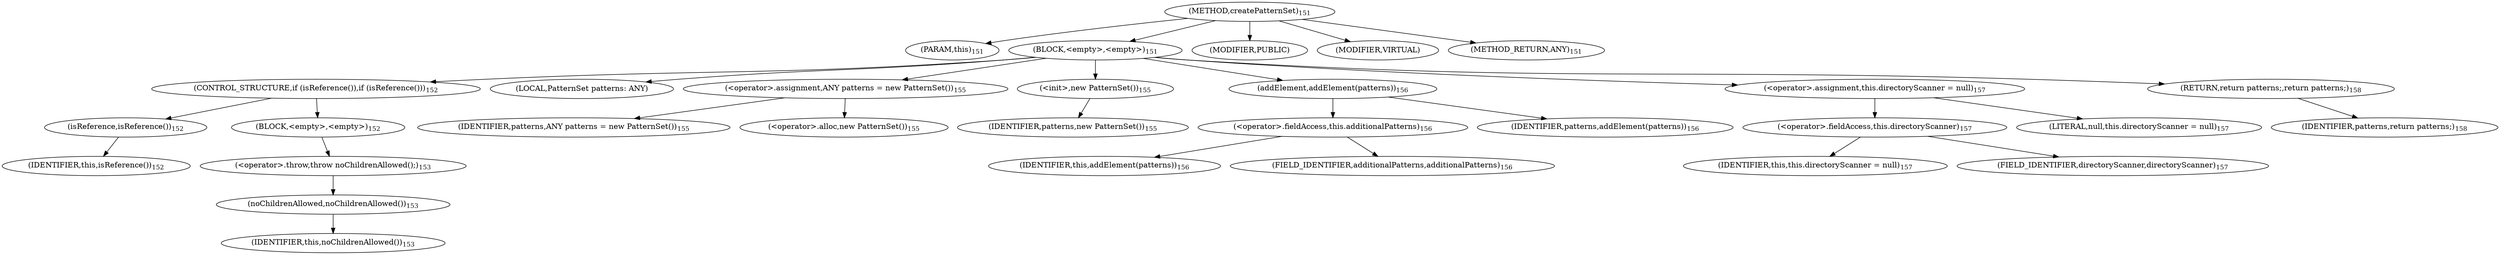 digraph "createPatternSet" {  
"511" [label = <(METHOD,createPatternSet)<SUB>151</SUB>> ]
"30" [label = <(PARAM,this)<SUB>151</SUB>> ]
"512" [label = <(BLOCK,&lt;empty&gt;,&lt;empty&gt;)<SUB>151</SUB>> ]
"513" [label = <(CONTROL_STRUCTURE,if (isReference()),if (isReference()))<SUB>152</SUB>> ]
"514" [label = <(isReference,isReference())<SUB>152</SUB>> ]
"29" [label = <(IDENTIFIER,this,isReference())<SUB>152</SUB>> ]
"515" [label = <(BLOCK,&lt;empty&gt;,&lt;empty&gt;)<SUB>152</SUB>> ]
"516" [label = <(&lt;operator&gt;.throw,throw noChildrenAllowed();)<SUB>153</SUB>> ]
"517" [label = <(noChildrenAllowed,noChildrenAllowed())<SUB>153</SUB>> ]
"31" [label = <(IDENTIFIER,this,noChildrenAllowed())<SUB>153</SUB>> ]
"33" [label = <(LOCAL,PatternSet patterns: ANY)> ]
"518" [label = <(&lt;operator&gt;.assignment,ANY patterns = new PatternSet())<SUB>155</SUB>> ]
"519" [label = <(IDENTIFIER,patterns,ANY patterns = new PatternSet())<SUB>155</SUB>> ]
"520" [label = <(&lt;operator&gt;.alloc,new PatternSet())<SUB>155</SUB>> ]
"521" [label = <(&lt;init&gt;,new PatternSet())<SUB>155</SUB>> ]
"32" [label = <(IDENTIFIER,patterns,new PatternSet())<SUB>155</SUB>> ]
"522" [label = <(addElement,addElement(patterns))<SUB>156</SUB>> ]
"523" [label = <(&lt;operator&gt;.fieldAccess,this.additionalPatterns)<SUB>156</SUB>> ]
"524" [label = <(IDENTIFIER,this,addElement(patterns))<SUB>156</SUB>> ]
"525" [label = <(FIELD_IDENTIFIER,additionalPatterns,additionalPatterns)<SUB>156</SUB>> ]
"526" [label = <(IDENTIFIER,patterns,addElement(patterns))<SUB>156</SUB>> ]
"527" [label = <(&lt;operator&gt;.assignment,this.directoryScanner = null)<SUB>157</SUB>> ]
"528" [label = <(&lt;operator&gt;.fieldAccess,this.directoryScanner)<SUB>157</SUB>> ]
"529" [label = <(IDENTIFIER,this,this.directoryScanner = null)<SUB>157</SUB>> ]
"530" [label = <(FIELD_IDENTIFIER,directoryScanner,directoryScanner)<SUB>157</SUB>> ]
"531" [label = <(LITERAL,null,this.directoryScanner = null)<SUB>157</SUB>> ]
"532" [label = <(RETURN,return patterns;,return patterns;)<SUB>158</SUB>> ]
"533" [label = <(IDENTIFIER,patterns,return patterns;)<SUB>158</SUB>> ]
"534" [label = <(MODIFIER,PUBLIC)> ]
"535" [label = <(MODIFIER,VIRTUAL)> ]
"536" [label = <(METHOD_RETURN,ANY)<SUB>151</SUB>> ]
  "511" -> "30" 
  "511" -> "512" 
  "511" -> "534" 
  "511" -> "535" 
  "511" -> "536" 
  "512" -> "513" 
  "512" -> "33" 
  "512" -> "518" 
  "512" -> "521" 
  "512" -> "522" 
  "512" -> "527" 
  "512" -> "532" 
  "513" -> "514" 
  "513" -> "515" 
  "514" -> "29" 
  "515" -> "516" 
  "516" -> "517" 
  "517" -> "31" 
  "518" -> "519" 
  "518" -> "520" 
  "521" -> "32" 
  "522" -> "523" 
  "522" -> "526" 
  "523" -> "524" 
  "523" -> "525" 
  "527" -> "528" 
  "527" -> "531" 
  "528" -> "529" 
  "528" -> "530" 
  "532" -> "533" 
}
